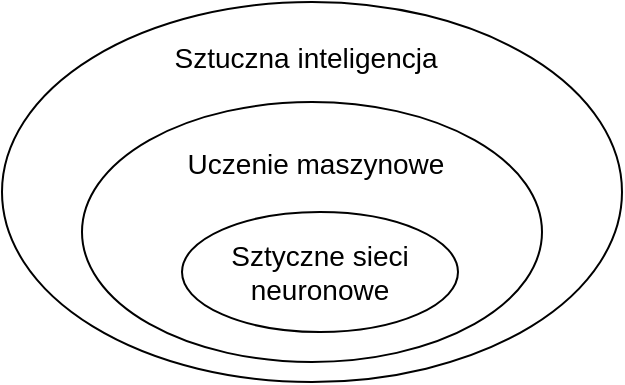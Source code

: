 <mxfile version="10.5.4" type="device"><diagram id="fDVOW4gDQu7svim2-OS2" name="Page-1"><mxGraphModel dx="1329" dy="779" grid="1" gridSize="10" guides="1" tooltips="1" connect="1" arrows="1" fold="1" page="1" pageScale="1" pageWidth="827" pageHeight="1169" math="0" shadow="0"><root><mxCell id="0"/><mxCell id="1" parent="0"/><mxCell id="jL59FrZ3vl5V4AFUIoTv-4" value="" style="ellipse;whiteSpace=wrap;html=1;" vertex="1" parent="1"><mxGeometry x="100" y="60" width="310" height="190" as="geometry"/></mxCell><mxCell id="jL59FrZ3vl5V4AFUIoTv-5" value="Sztuczna inteligencja" style="text;html=1;strokeColor=none;fillColor=none;align=center;verticalAlign=middle;whiteSpace=wrap;rounded=0;fontSize=14;rotation=0;" vertex="1" parent="1"><mxGeometry x="182" y="78" width="140" height="20" as="geometry"/></mxCell><mxCell id="jL59FrZ3vl5V4AFUIoTv-6" value="" style="ellipse;whiteSpace=wrap;html=1;" vertex="1" parent="1"><mxGeometry x="140" y="110" width="230" height="130" as="geometry"/></mxCell><mxCell id="jL59FrZ3vl5V4AFUIoTv-7" value="Uczenie maszynowe" style="text;html=1;strokeColor=none;fillColor=none;align=center;verticalAlign=middle;whiteSpace=wrap;rounded=0;fontSize=14;rotation=0;" vertex="1" parent="1"><mxGeometry x="186.5" y="131" width="140" height="20" as="geometry"/></mxCell><mxCell id="jL59FrZ3vl5V4AFUIoTv-8" value="" style="ellipse;whiteSpace=wrap;html=1;" vertex="1" parent="1"><mxGeometry x="190" y="165" width="138" height="60" as="geometry"/></mxCell><mxCell id="jL59FrZ3vl5V4AFUIoTv-9" value="Sztyczne sieci neuronowe&lt;br&gt;" style="text;html=1;strokeColor=none;fillColor=none;align=center;verticalAlign=middle;whiteSpace=wrap;rounded=0;fontSize=14;rotation=0;" vertex="1" parent="1"><mxGeometry x="189" y="185" width="140" height="20" as="geometry"/></mxCell></root></mxGraphModel></diagram></mxfile>
